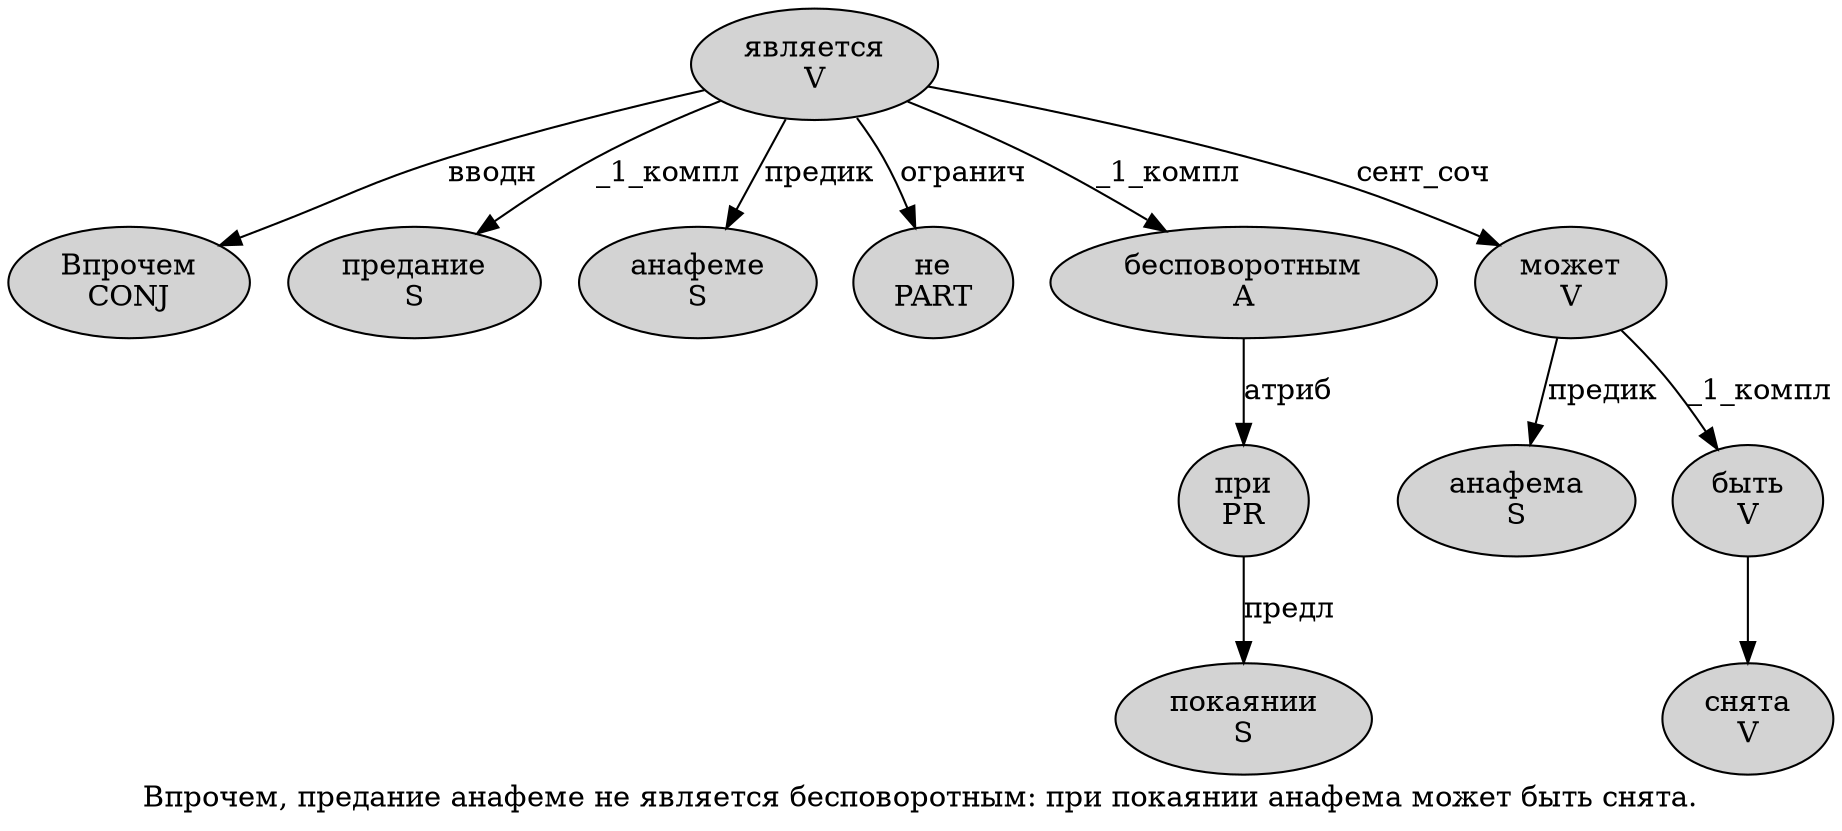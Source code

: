 digraph SENTENCE_1642 {
	graph [label="Впрочем, предание анафеме не является бесповоротным: при покаянии анафема может быть снята."]
	node [style=filled]
		0 [label="Впрочем
CONJ" color="" fillcolor=lightgray penwidth=1 shape=ellipse]
		2 [label="предание
S" color="" fillcolor=lightgray penwidth=1 shape=ellipse]
		3 [label="анафеме
S" color="" fillcolor=lightgray penwidth=1 shape=ellipse]
		4 [label="не
PART" color="" fillcolor=lightgray penwidth=1 shape=ellipse]
		5 [label="является
V" color="" fillcolor=lightgray penwidth=1 shape=ellipse]
		6 [label="бесповоротным
A" color="" fillcolor=lightgray penwidth=1 shape=ellipse]
		8 [label="при
PR" color="" fillcolor=lightgray penwidth=1 shape=ellipse]
		9 [label="покаянии
S" color="" fillcolor=lightgray penwidth=1 shape=ellipse]
		10 [label="анафема
S" color="" fillcolor=lightgray penwidth=1 shape=ellipse]
		11 [label="может
V" color="" fillcolor=lightgray penwidth=1 shape=ellipse]
		12 [label="быть
V" color="" fillcolor=lightgray penwidth=1 shape=ellipse]
		13 [label="снята
V" color="" fillcolor=lightgray penwidth=1 shape=ellipse]
			8 -> 9 [label="предл"]
			12 -> 13
			11 -> 10 [label="предик"]
			11 -> 12 [label="_1_компл"]
			6 -> 8 [label="атриб"]
			5 -> 0 [label="вводн"]
			5 -> 2 [label="_1_компл"]
			5 -> 3 [label="предик"]
			5 -> 4 [label="огранич"]
			5 -> 6 [label="_1_компл"]
			5 -> 11 [label="сент_соч"]
}